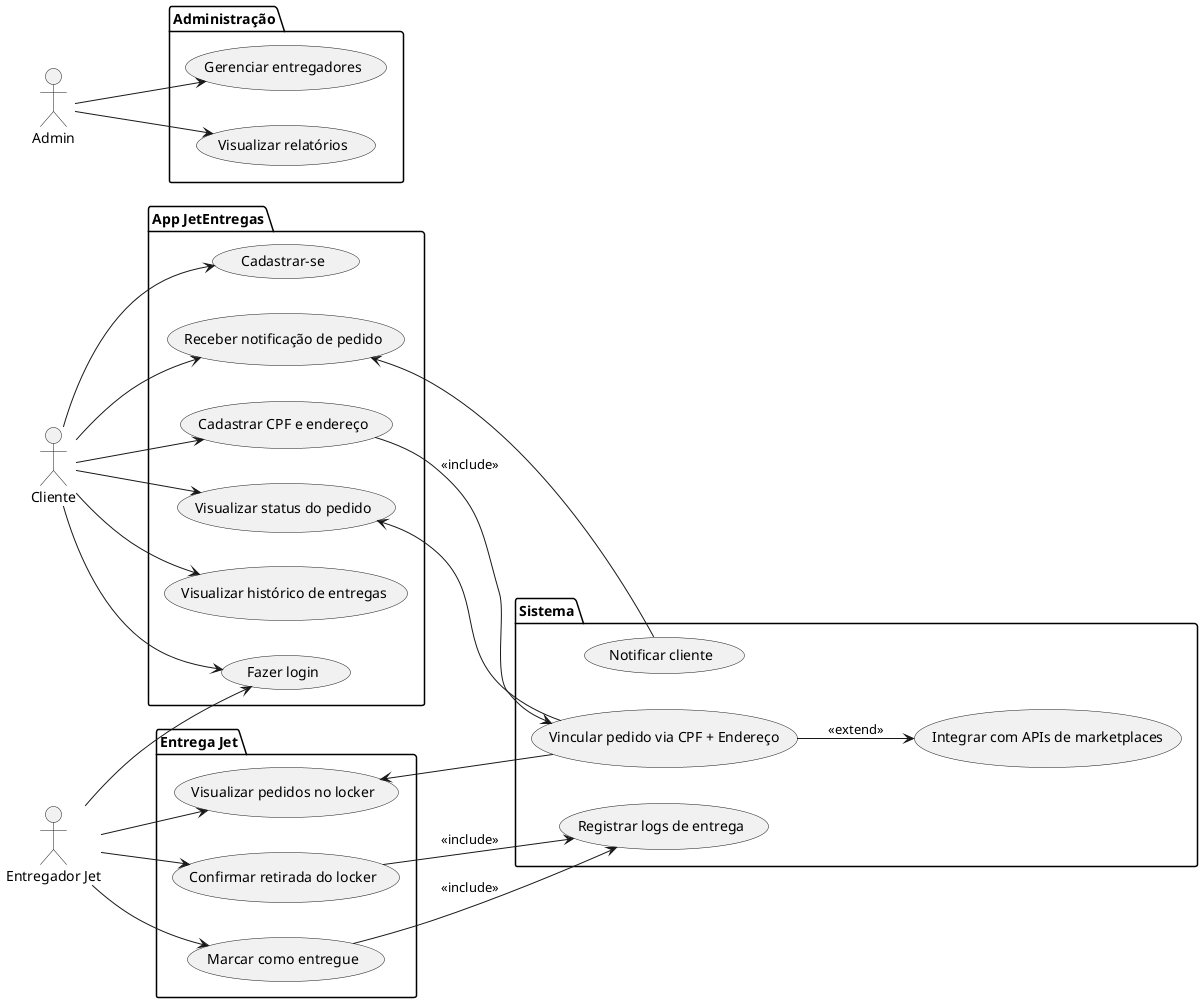 @startuml
left to right direction

actor Cliente
actor "Entregador Jet" as Entregador
actor Sistema
actor Admin

package "App JetEntregas" {
    usecase "Cadastrar-se" as UC01
    usecase "Fazer login" as UC02
    usecase "Cadastrar CPF e endereço" as UC03
    usecase "Receber notificação de pedido" as UC04
    usecase "Visualizar status do pedido" as UC05
    usecase "Visualizar histórico de entregas" as UC06
}

package "Entrega Jet" {
    usecase "Visualizar pedidos no locker" as UC08
    usecase "Confirmar retirada do locker" as UC09
    usecase "Marcar como entregue" as UC10
}

package "Sistema" {
    usecase "Vincular pedido via CPF + Endereço" as UC11
    usecase "Notificar cliente" as UC13
    usecase "Registrar logs de entrega" as UC14
    usecase "Integrar com APIs de marketplaces" as UC12
}

package "Administração" {
    usecase "Gerenciar entregadores" as UC15
    usecase "Visualizar relatórios" as UC16
}

Cliente --> UC01
Cliente --> UC02
Cliente --> UC03
Cliente --> UC04
Cliente --> UC05
Cliente --> UC06

Entregador --> UC02
Entregador --> UC08
Entregador --> UC09
Entregador --> UC10

UC04 <-- UC13
UC05 <-- UC11
UC08 <-- UC11
UC03 --> UC11 : <<include>>
UC11 --> UC12 : <<extend>>

UC09 --> UC14 : <<include>>
UC10 --> UC14 : <<include>>

Admin --> UC15
Admin --> UC16

@enduml
